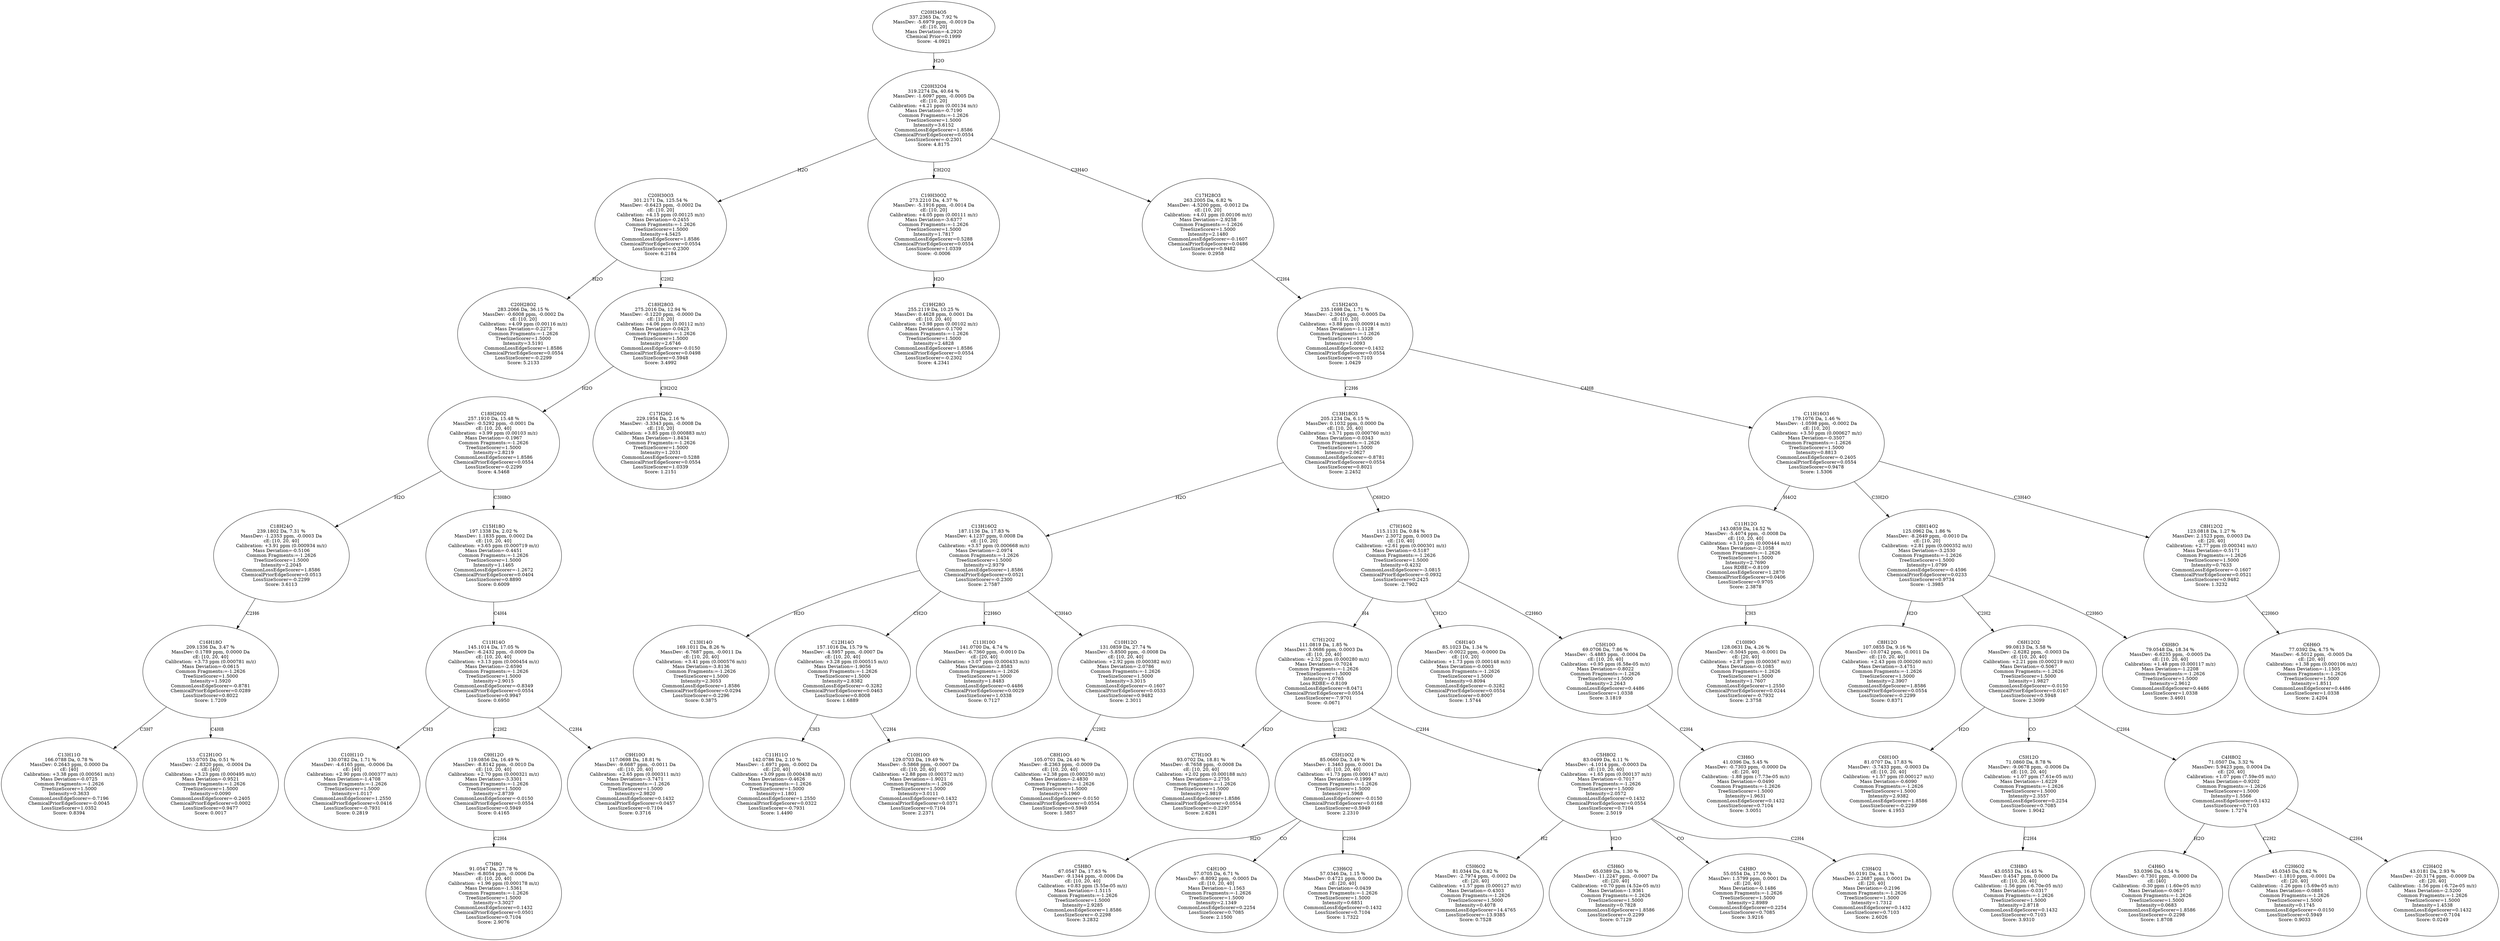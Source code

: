 strict digraph {
v1 [label="C20H28O2\n283.2066 Da, 36.15 %\nMassDev: -0.6008 ppm, -0.0002 Da\ncE: [10, 20]\nCalibration: +4.09 ppm (0.00116 m/z)\nMass Deviation=-0.2273\nCommon Fragments:=-1.2626\nTreeSizeScorer=1.5000\nIntensity=3.5191\nCommonLossEdgeScorer=1.8586\nChemicalPriorEdgeScorer=0.0554\nLossSizeScorer=-0.2299\nScore: 5.2133"];
v2 [label="C13H11O\n166.0788 Da, 0.78 %\nMassDev: 0.2643 ppm, 0.0000 Da\ncE: [40]\nCalibration: +3.38 ppm (0.000561 m/z)\nMass Deviation=-0.0725\nCommon Fragments:=-1.2626\nTreeSizeScorer=1.5000\nIntensity=0.3633\nCommonLossEdgeScorer=-0.7196\nChemicalPriorEdgeScorer=-0.0045\nLossSizeScorer=1.0352\nScore: 0.8394"];
v3 [label="C12H10O\n153.0705 Da, 0.51 %\nMassDev: -2.8320 ppm, -0.0004 Da\ncE: [40]\nCalibration: +3.23 ppm (0.000495 m/z)\nMass Deviation=-0.9521\nCommon Fragments:=-1.2626\nTreeSizeScorer=1.5000\nIntensity=0.0090\nCommonLossEdgeScorer=-0.2405\nChemicalPriorEdgeScorer=0.0002\nLossSizeScorer=0.9477\nScore: 0.0017"];
v4 [label="C16H18O\n209.1336 Da, 3.47 %\nMassDev: 0.1789 ppm, 0.0000 Da\ncE: [10, 20, 40]\nCalibration: +3.73 ppm (0.000781 m/z)\nMass Deviation=-0.0615\nCommon Fragments:=-1.2626\nTreeSizeScorer=1.5000\nIntensity=1.5920\nCommonLossEdgeScorer=-0.8781\nChemicalPriorEdgeScorer=0.0289\nLossSizeScorer=0.8022\nScore: 1.7209"];
v5 [label="C18H24O\n239.1802 Da, 7.31 %\nMassDev: -1.2353 ppm, -0.0003 Da\ncE: [10, 20, 40]\nCalibration: +3.91 ppm (0.000934 m/z)\nMass Deviation=-0.5106\nCommon Fragments:=-1.2626\nTreeSizeScorer=1.5000\nIntensity=2.2045\nCommonLossEdgeScorer=1.8586\nChemicalPriorEdgeScorer=0.0513\nLossSizeScorer=-0.2299\nScore: 3.6113"];
v6 [label="C10H11O\n130.0782 Da, 1.71 %\nMassDev: -4.6165 ppm, -0.0006 Da\ncE: [40]\nCalibration: +2.90 ppm (0.000377 m/z)\nMass Deviation=-1.4708\nCommon Fragments:=-1.2626\nTreeSizeScorer=1.5000\nIntensity=1.0117\nCommonLossEdgeScorer=1.2550\nChemicalPriorEdgeScorer=0.0416\nLossSizeScorer=-0.7931\nScore: 0.2819"];
v7 [label="C7H8O\n91.0547 Da, 27.78 %\nMassDev: -6.8054 ppm, -0.0006 Da\ncE: [10, 20, 40]\nCalibration: +1.96 ppm (0.000178 m/z)\nMass Deviation=-1.5361\nCommon Fragments:=-1.2626\nTreeSizeScorer=1.5000\nIntensity=3.3027\nCommonLossEdgeScorer=0.1432\nChemicalPriorEdgeScorer=0.0501\nLossSizeScorer=0.7104\nScore: 2.9076"];
v8 [label="C9H12O\n119.0856 Da, 16.49 %\nMassDev: -8.8142 ppm, -0.0010 Da\ncE: [10, 20, 40]\nCalibration: +2.70 ppm (0.000321 m/z)\nMass Deviation=-3.3301\nCommon Fragments:=-1.2626\nTreeSizeScorer=1.5000\nIntensity=2.8739\nCommonLossEdgeScorer=-0.0150\nChemicalPriorEdgeScorer=0.0554\nLossSizeScorer=0.5949\nScore: 0.4165"];
v9 [label="C9H10O\n117.0698 Da, 18.81 %\nMassDev: -9.6687 ppm, -0.0011 Da\ncE: [10, 20, 40]\nCalibration: +2.65 ppm (0.000311 m/z)\nMass Deviation=-3.7471\nCommon Fragments:=-1.2626\nTreeSizeScorer=1.5000\nIntensity=2.9820\nCommonLossEdgeScorer=0.1432\nChemicalPriorEdgeScorer=0.0457\nLossSizeScorer=0.7104\nScore: 0.3716"];
v10 [label="C11H14O\n145.1014 Da, 17.05 %\nMassDev: -6.2432 ppm, -0.0009 Da\ncE: [10, 20, 40]\nCalibration: +3.13 ppm (0.000454 m/z)\nMass Deviation=-2.6590\nCommon Fragments:=-1.2626\nTreeSizeScorer=1.5000\nIntensity=2.9015\nCommonLossEdgeScorer=-0.8349\nChemicalPriorEdgeScorer=0.0554\nLossSizeScorer=0.9947\nScore: 0.6950"];
v11 [label="C15H18O\n197.1338 Da, 2.02 %\nMassDev: 1.1835 ppm, 0.0002 Da\ncE: [10, 20, 40]\nCalibration: +3.65 ppm (0.000719 m/z)\nMass Deviation=-0.4451\nCommon Fragments:=-1.2626\nTreeSizeScorer=1.5000\nIntensity=1.1465\nCommonLossEdgeScorer=-1.2672\nChemicalPriorEdgeScorer=0.0404\nLossSizeScorer=0.8890\nScore: 0.6009"];
v12 [label="C18H26O2\n257.1910 Da, 15.48 %\nMassDev: -0.5292 ppm, -0.0001 Da\ncE: [10, 20, 40]\nCalibration: +3.99 ppm (0.00103 m/z)\nMass Deviation=-0.1967\nCommon Fragments:=-1.2626\nTreeSizeScorer=1.5000\nIntensity=2.8219\nCommonLossEdgeScorer=1.8586\nChemicalPriorEdgeScorer=0.0554\nLossSizeScorer=-0.2299\nScore: 4.5468"];
v13 [label="C17H26O\n229.1954 Da, 2.16 %\nMassDev: -3.3343 ppm, -0.0008 Da\ncE: [10, 20]\nCalibration: +3.85 ppm (0.000883 m/z)\nMass Deviation=-1.8434\nCommon Fragments:=-1.2626\nTreeSizeScorer=1.5000\nIntensity=1.2031\nCommonLossEdgeScorer=0.5288\nChemicalPriorEdgeScorer=0.0554\nLossSizeScorer=1.0339\nScore: 1.2151"];
v14 [label="C18H28O3\n275.2016 Da, 12.94 %\nMassDev: -0.1220 ppm, -0.0000 Da\ncE: [10, 20]\nCalibration: +4.06 ppm (0.00112 m/z)\nMass Deviation=-0.0425\nCommon Fragments:=-1.2626\nTreeSizeScorer=1.5000\nIntensity=2.6746\nCommonLossEdgeScorer=-0.0150\nChemicalPriorEdgeScorer=0.0498\nLossSizeScorer=0.5948\nScore: 3.4992"];
v15 [label="C20H30O3\n301.2171 Da, 125.54 %\nMassDev: -0.6423 ppm, -0.0002 Da\ncE: [10, 20]\nCalibration: +4.15 ppm (0.00125 m/z)\nMass Deviation=-0.2455\nCommon Fragments:=-1.2626\nTreeSizeScorer=1.5000\nIntensity=4.5425\nCommonLossEdgeScorer=1.8586\nChemicalPriorEdgeScorer=0.0554\nLossSizeScorer=-0.2300\nScore: 6.2184"];
v16 [label="C19H28O\n255.2119 Da, 10.25 %\nMassDev: 0.4628 ppm, 0.0001 Da\ncE: [10, 20, 40]\nCalibration: +3.98 ppm (0.00102 m/z)\nMass Deviation=-0.1700\nCommon Fragments:=-1.2626\nTreeSizeScorer=1.5000\nIntensity=2.4828\nCommonLossEdgeScorer=1.8586\nChemicalPriorEdgeScorer=0.0554\nLossSizeScorer=-0.2302\nScore: 4.2341"];
v17 [label="C19H30O2\n273.2210 Da, 4.37 %\nMassDev: -5.1916 ppm, -0.0014 Da\ncE: [10, 20]\nCalibration: +4.05 ppm (0.00111 m/z)\nMass Deviation=-3.6377\nCommon Fragments:=-1.2626\nTreeSizeScorer=1.5000\nIntensity=1.7817\nCommonLossEdgeScorer=0.5288\nChemicalPriorEdgeScorer=0.0554\nLossSizeScorer=1.0339\nScore: -0.0006"];
v18 [label="C13H14O\n169.1011 Da, 8.26 %\nMassDev: -6.7687 ppm, -0.0011 Da\ncE: [10, 20, 40]\nCalibration: +3.41 ppm (0.000576 m/z)\nMass Deviation=-3.8136\nCommon Fragments:=-1.2626\nTreeSizeScorer=1.5000\nIntensity=2.3053\nCommonLossEdgeScorer=1.8586\nChemicalPriorEdgeScorer=0.0294\nLossSizeScorer=-0.2296\nScore: 0.3875"];
v19 [label="C11H11O\n142.0786 Da, 2.10 %\nMassDev: -1.6971 ppm, -0.0002 Da\ncE: [20, 40]\nCalibration: +3.09 ppm (0.000438 m/z)\nMass Deviation=-0.4626\nCommon Fragments:=-1.2626\nTreeSizeScorer=1.5000\nIntensity=1.1801\nCommonLossEdgeScorer=1.2550\nChemicalPriorEdgeScorer=0.0322\nLossSizeScorer=-0.7931\nScore: 1.4490"];
v20 [label="C10H10O\n129.0703 Da, 19.49 %\nMassDev: -5.5868 ppm, -0.0007 Da\ncE: [10, 20, 40]\nCalibration: +2.88 ppm (0.000372 m/z)\nMass Deviation=-1.9021\nCommon Fragments:=-1.2626\nTreeSizeScorer=1.5000\nIntensity=3.0111\nCommonLossEdgeScorer=0.1432\nChemicalPriorEdgeScorer=0.0371\nLossSizeScorer=0.7104\nScore: 2.2371"];
v21 [label="C12H14O\n157.1016 Da, 15.79 %\nMassDev: -4.5957 ppm, -0.0007 Da\ncE: [10, 20, 40]\nCalibration: +3.28 ppm (0.000515 m/z)\nMass Deviation=-1.9056\nCommon Fragments:=-1.2626\nTreeSizeScorer=1.5000\nIntensity=2.8382\nCommonLossEdgeScorer=-0.3282\nChemicalPriorEdgeScorer=0.0463\nLossSizeScorer=0.8008\nScore: 1.6889"];
v22 [label="C11H10O\n141.0700 Da, 4.74 %\nMassDev: -6.7360 ppm, -0.0010 Da\ncE: [20, 40]\nCalibration: +3.07 ppm (0.000433 m/z)\nMass Deviation=-2.8583\nCommon Fragments:=-1.2626\nTreeSizeScorer=1.5000\nIntensity=1.8483\nCommonLossEdgeScorer=0.4486\nChemicalPriorEdgeScorer=0.0029\nLossSizeScorer=1.0338\nScore: 0.7127"];
v23 [label="C8H10O\n105.0701 Da, 24.40 %\nMassDev: -8.2363 ppm, -0.0009 Da\ncE: [10, 20, 40]\nCalibration: +2.38 ppm (0.000250 m/z)\nMass Deviation=-2.4830\nCommon Fragments:=-1.2626\nTreeSizeScorer=1.5000\nIntensity=3.1960\nCommonLossEdgeScorer=-0.0150\nChemicalPriorEdgeScorer=0.0554\nLossSizeScorer=0.5949\nScore: 1.5857"];
v24 [label="C10H12O\n131.0859 Da, 27.74 %\nMassDev: -5.8500 ppm, -0.0008 Da\ncE: [10, 20, 40]\nCalibration: +2.92 ppm (0.000382 m/z)\nMass Deviation=-2.0786\nCommon Fragments:=-1.2626\nTreeSizeScorer=1.5000\nIntensity=3.3015\nCommonLossEdgeScorer=-0.1607\nChemicalPriorEdgeScorer=0.0533\nLossSizeScorer=0.9482\nScore: 2.3011"];
v25 [label="C13H16O2\n187.1136 Da, 17.83 %\nMassDev: 4.1237 ppm, 0.0008 Da\ncE: [10, 20]\nCalibration: +3.57 ppm (0.000668 m/z)\nMass Deviation=-2.0974\nCommon Fragments:=-1.2626\nTreeSizeScorer=1.5000\nIntensity=2.9379\nCommonLossEdgeScorer=1.8586\nChemicalPriorEdgeScorer=0.0521\nLossSizeScorer=-0.2300\nScore: 2.7587"];
v26 [label="C7H10O\n93.0702 Da, 18.81 %\nMassDev: -8.7658 ppm, -0.0008 Da\ncE: [10, 20, 40]\nCalibration: +2.02 ppm (0.000188 m/z)\nMass Deviation=-2.2755\nCommon Fragments:=-1.2626\nTreeSizeScorer=1.5000\nIntensity=2.9819\nCommonLossEdgeScorer=1.8586\nChemicalPriorEdgeScorer=0.0554\nLossSizeScorer=-0.2297\nScore: 2.6281"];
v27 [label="C5H8O\n67.0547 Da, 17.63 %\nMassDev: -9.1344 ppm, -0.0006 Da\ncE: [10, 20, 40]\nCalibration: +0.83 ppm (5.55e-05 m/z)\nMass Deviation=-1.5115\nCommon Fragments:=-1.2626\nTreeSizeScorer=1.5000\nIntensity=2.9285\nCommonLossEdgeScorer=1.8586\nLossSizeScorer=-0.2298\nScore: 3.2832"];
v28 [label="C4H10O\n57.0705 Da, 6.71 %\nMassDev: -8.8092 ppm, -0.0005 Da\ncE: [10, 20, 40]\nMass Deviation=-1.1563\nCommon Fragments:=-1.2626\nTreeSizeScorer=1.5000\nIntensity=2.1349\nCommonLossEdgeScorer=0.2254\nLossSizeScorer=0.7085\nScore: 2.1500"];
v29 [label="C3H6O2\n57.0346 Da, 1.15 %\nMassDev: 0.4721 ppm, 0.0000 Da\ncE: [20, 40]\nMass Deviation=-0.0439\nCommon Fragments:=-1.2626\nTreeSizeScorer=1.5000\nIntensity=0.6851\nCommonLossEdgeScorer=0.1432\nLossSizeScorer=0.7104\nScore: 1.7322"];
v30 [label="C5H10O2\n85.0660 Da, 3.49 %\nMassDev: 1.3463 ppm, 0.0001 Da\ncE: [10, 20, 40]\nCalibration: +1.73 ppm (0.000147 m/z)\nMass Deviation=-0.1999\nCommon Fragments:=-1.2626\nTreeSizeScorer=1.5000\nIntensity=1.5968\nCommonLossEdgeScorer=-0.0150\nChemicalPriorEdgeScorer=0.0168\nLossSizeScorer=0.5949\nScore: 2.2310"];
v31 [label="C5H6O2\n81.0344 Da, 0.82 %\nMassDev: -2.7974 ppm, -0.0002 Da\ncE: [20, 40]\nCalibration: +1.57 ppm (0.000127 m/z)\nMass Deviation=-0.4303\nCommon Fragments:=-1.2626\nTreeSizeScorer=1.5000\nIntensity=0.4078\nCommonLossEdgeScorer=14.4765\nLossSizeScorer=-13.9385\nScore: 0.7528"];
v32 [label="C5H6O\n65.0389 Da, 1.30 %\nMassDev: -11.2247 ppm, -0.0007 Da\ncE: [20, 40]\nCalibration: +0.70 ppm (4.52e-05 m/z)\nMass Deviation=-1.9361\nCommon Fragments:=-1.2626\nTreeSizeScorer=1.5000\nIntensity=0.7828\nCommonLossEdgeScorer=1.8586\nLossSizeScorer=-0.2299\nScore: 0.7129"];
v33 [label="C4H8O\n55.0554 Da, 17.00 %\nMassDev: 1.5799 ppm, 0.0001 Da\ncE: [20, 40]\nMass Deviation=-0.1486\nCommon Fragments:=-1.2626\nTreeSizeScorer=1.5000\nIntensity=2.8989\nCommonLossEdgeScorer=0.2254\nLossSizeScorer=0.7085\nScore: 3.9216"];
v34 [label="C3H4O2\n55.0191 Da, 4.11 %\nMassDev: 2.2687 ppm, 0.0001 Da\ncE: [20, 40]\nMass Deviation=-0.2196\nCommon Fragments:=-1.2626\nTreeSizeScorer=1.5000\nIntensity=1.7312\nCommonLossEdgeScorer=0.1432\nLossSizeScorer=0.7103\nScore: 2.6026"];
v35 [label="C5H8O2\n83.0499 Da, 6.11 %\nMassDev: -4.1014 ppm, -0.0003 Da\ncE: [10, 20, 40]\nCalibration: +1.65 ppm (0.000137 m/z)\nMass Deviation=-0.7017\nCommon Fragments:=-1.2626\nTreeSizeScorer=1.5000\nIntensity=2.0572\nCommonLossEdgeScorer=0.1432\nChemicalPriorEdgeScorer=0.0554\nLossSizeScorer=0.7104\nScore: 2.5019"];
v36 [label="C7H12O2\n111.0819 Da, 1.85 %\nMassDev: 3.0686 ppm, 0.0003 Da\ncE: [10, 20, 40]\nCalibration: +2.52 ppm (0.000280 m/z)\nMass Deviation=-0.7024\nCommon Fragments:=-1.2626\nTreeSizeScorer=1.5000\nIntensity=1.0765\nLoss RDBE=-0.8109\nCommonLossEdgeScorer=8.0471\nChemicalPriorEdgeScorer=0.0554\nLossSizeScorer=-7.9701\nScore: -0.0671"];
v37 [label="C6H14O\n85.1023 Da, 1.34 %\nMassDev: -0.0022 ppm, -0.0000 Da\ncE: [10, 20]\nCalibration: +1.73 ppm (0.000148 m/z)\nMass Deviation=-0.0003\nCommon Fragments:=-1.2626\nTreeSizeScorer=1.5000\nIntensity=0.8094\nCommonLossEdgeScorer=-0.3282\nChemicalPriorEdgeScorer=0.0554\nLossSizeScorer=0.8007\nScore: 1.5744"];
v38 [label="C3H6O\n41.0396 Da, 5.45 %\nMassDev: -0.7303 ppm, -0.0000 Da\ncE: [20, 40]\nCalibration: -1.88 ppm (-7.73e-05 m/z)\nMass Deviation=-0.0490\nCommon Fragments:=-1.2626\nTreeSizeScorer=1.5000\nIntensity=1.9631\nCommonLossEdgeScorer=0.1432\nLossSizeScorer=0.7104\nScore: 3.0051"];
v39 [label="C5H10O\n69.0706 Da, 7.86 %\nMassDev: -5.4885 ppm, -0.0004 Da\ncE: [10, 20, 40]\nCalibration: +0.95 ppm (6.58e-05 m/z)\nMass Deviation=-0.8022\nCommon Fragments:=-1.2626\nTreeSizeScorer=1.5000\nIntensity=2.2643\nCommonLossEdgeScorer=0.4486\nLossSizeScorer=1.0338\nScore: 3.1819"];
v40 [label="C7H16O2\n115.1131 Da, 0.84 %\nMassDev: 2.3072 ppm, 0.0003 Da\ncE: [10, 40]\nCalibration: +2.61 ppm (0.000301 m/z)\nMass Deviation=-0.5187\nCommon Fragments:=-1.2626\nTreeSizeScorer=1.5000\nIntensity=0.4232\nCommonLossEdgeScorer=-3.0815\nChemicalPriorEdgeScorer=-0.0932\nLossSizeScorer=0.2425\nScore: -2.7902"];
v41 [label="C13H18O3\n205.1234 Da, 6.15 %\nMassDev: 0.1032 ppm, 0.0000 Da\ncE: [10, 20, 40]\nCalibration: +3.71 ppm (0.000760 m/z)\nMass Deviation=-0.0343\nCommon Fragments:=-1.2626\nTreeSizeScorer=1.5000\nIntensity=2.0627\nCommonLossEdgeScorer=-0.8781\nChemicalPriorEdgeScorer=0.0554\nLossSizeScorer=0.8021\nScore: 2.2452"];
v42 [label="C10H9O\n128.0631 Da, 4.26 %\nMassDev: -0.5045 ppm, -0.0001 Da\ncE: [20, 40]\nCalibration: +2.87 ppm (0.000367 m/z)\nMass Deviation=-0.1085\nCommon Fragments:=-1.2626\nTreeSizeScorer=1.5000\nIntensity=1.7607\nCommonLossEdgeScorer=1.2550\nChemicalPriorEdgeScorer=0.0244\nLossSizeScorer=-0.7932\nScore: 2.3758"];
v43 [label="C11H12O\n143.0859 Da, 14.52 %\nMassDev: -5.4074 ppm, -0.0008 Da\ncE: [10, 20, 40]\nCalibration: +3.10 ppm (0.000444 m/z)\nMass Deviation=-2.1058\nCommon Fragments:=-1.2626\nTreeSizeScorer=1.5000\nIntensity=2.7690\nLoss RDBE=-0.8109\nCommonLossEdgeScorer=1.2870\nChemicalPriorEdgeScorer=0.0406\nLossSizeScorer=0.9705\nScore: 2.3878"];
v44 [label="C8H12O\n107.0855 Da, 9.16 %\nMassDev: -10.0742 ppm, -0.0011 Da\ncE: [10, 20, 40]\nCalibration: +2.43 ppm (0.000260 m/z)\nMass Deviation=-3.4751\nCommon Fragments:=-1.2626\nTreeSizeScorer=1.5000\nIntensity=2.3907\nCommonLossEdgeScorer=1.8586\nChemicalPriorEdgeScorer=0.0554\nLossSizeScorer=-0.2299\nScore: 0.8371"];
v45 [label="C6H10O\n81.0707 Da, 17.83 %\nMassDev: -3.7433 ppm, -0.0003 Da\ncE: [10, 20, 40]\nCalibration: +1.57 ppm (0.000127 m/z)\nMass Deviation=-0.6090\nCommon Fragments:=-1.2626\nTreeSizeScorer=1.5000\nIntensity=2.9382\nCommonLossEdgeScorer=1.8586\nLossSizeScorer=-0.2299\nScore: 4.1953"];
v46 [label="C3H8O\n43.0553 Da, 16.45 %\nMassDev: 0.4547 ppm, 0.0000 Da\ncE: [10, 20, 40]\nCalibration: -1.56 ppm (-6.70e-05 m/z)\nMass Deviation=-0.0317\nCommon Fragments:=-1.2626\nTreeSizeScorer=1.5000\nIntensity=2.8718\nCommonLossEdgeScorer=0.1432\nLossSizeScorer=0.7103\nScore: 3.9310"];
v47 [label="C5H12O\n71.0860 Da, 8.78 %\nMassDev: -9.0678 ppm, -0.0006 Da\ncE: [10, 20, 40]\nCalibration: +1.07 ppm (7.61e-05 m/z)\nMass Deviation=-1.6229\nCommon Fragments:=-1.2626\nTreeSizeScorer=1.5000\nIntensity=2.3557\nCommonLossEdgeScorer=0.2254\nLossSizeScorer=0.7085\nScore: 1.9042"];
v48 [label="C4H6O\n53.0396 Da, 0.54 %\nMassDev: -0.7301 ppm, -0.0000 Da\ncE: [40]\nCalibration: -0.30 ppm (-1.60e-05 m/z)\nMass Deviation=-0.0637\nCommon Fragments:=-1.2626\nTreeSizeScorer=1.5000\nIntensity=0.0683\nCommonLossEdgeScorer=1.8586\nLossSizeScorer=-0.2298\nScore: 1.8708"];
v49 [label="C2H6O2\n45.0345 Da, 0.62 %\nMassDev: -1.1810 ppm, -0.0001 Da\ncE: [20, 40]\nCalibration: -1.26 ppm (-5.69e-05 m/z)\nMass Deviation=-0.0885\nCommon Fragments:=-1.2626\nTreeSizeScorer=1.5000\nIntensity=0.1745\nCommonLossEdgeScorer=-0.0150\nLossSizeScorer=0.5949\nScore: 0.9033"];
v50 [label="C2H4O2\n43.0181 Da, 2.93 %\nMassDev: -20.3174 ppm, -0.0009 Da\ncE: [20, 40]\nCalibration: -1.56 ppm (-6.72e-05 m/z)\nMass Deviation=-2.5200\nCommon Fragments:=-1.2626\nTreeSizeScorer=1.5000\nIntensity=1.4538\nCommonLossEdgeScorer=0.1432\nLossSizeScorer=0.7104\nScore: 0.0249"];
v51 [label="C4H8O2\n71.0507 Da, 3.32 %\nMassDev: 5.9423 ppm, 0.0004 Da\ncE: [20, 40]\nCalibration: +1.07 ppm (7.59e-05 m/z)\nMass Deviation=-0.9202\nCommon Fragments:=-1.2626\nTreeSizeScorer=1.5000\nIntensity=1.5566\nCommonLossEdgeScorer=0.1432\nLossSizeScorer=0.7103\nScore: 1.7274"];
v52 [label="C6H12O2\n99.0813 Da, 5.58 %\nMassDev: -2.6282 ppm, -0.0003 Da\ncE: [10, 20, 40]\nCalibration: +2.21 ppm (0.000219 m/z)\nMass Deviation=-0.5067\nCommon Fragments:=-1.2626\nTreeSizeScorer=1.5000\nIntensity=1.9827\nCommonLossEdgeScorer=-0.0150\nChemicalPriorEdgeScorer=0.0167\nLossSizeScorer=0.5948\nScore: 2.3099"];
v53 [label="C6H8O\n79.0548 Da, 18.34 %\nMassDev: -6.6235 ppm, -0.0005 Da\ncE: [10, 20, 40]\nCalibration: +1.48 ppm (0.000117 m/z)\nMass Deviation=-1.2208\nCommon Fragments:=-1.2626\nTreeSizeScorer=1.5000\nIntensity=2.9612\nCommonLossEdgeScorer=0.4486\nLossSizeScorer=1.0338\nScore: 3.4601"];
v54 [label="C8H14O2\n125.0962 Da, 1.86 %\nMassDev: -8.2649 ppm, -0.0010 Da\ncE: [10, 20]\nCalibration: +2.81 ppm (0.000352 m/z)\nMass Deviation=-3.2530\nCommon Fragments:=-1.2626\nTreeSizeScorer=1.5000\nIntensity=1.0799\nCommonLossEdgeScorer=-0.4596\nChemicalPriorEdgeScorer=0.0233\nLossSizeScorer=0.9734\nScore: -1.3985"];
v55 [label="C6H6O\n77.0392 Da, 4.75 %\nMassDev: -6.5012 ppm, -0.0005 Da\ncE: [20, 40]\nCalibration: +1.38 ppm (0.000106 m/z)\nMass Deviation=-1.1505\nCommon Fragments:=-1.2626\nTreeSizeScorer=1.5000\nIntensity=1.8511\nCommonLossEdgeScorer=0.4486\nLossSizeScorer=1.0338\nScore: 2.4204"];
v56 [label="C8H12O2\n123.0818 Da, 1.27 %\nMassDev: 2.1523 ppm, 0.0003 Da\ncE: [20, 40]\nCalibration: +2.77 ppm (0.000341 m/z)\nMass Deviation=-0.5171\nCommon Fragments:=-1.2626\nTreeSizeScorer=1.5000\nIntensity=0.7633\nCommonLossEdgeScorer=-0.1607\nChemicalPriorEdgeScorer=0.0521\nLossSizeScorer=0.9482\nScore: 1.3232"];
v57 [label="C11H16O3\n179.1076 Da, 1.46 %\nMassDev: -1.0598 ppm, -0.0002 Da\ncE: [10, 20]\nCalibration: +3.50 ppm (0.000627 m/z)\nMass Deviation=-0.3507\nCommon Fragments:=-1.2626\nTreeSizeScorer=1.5000\nIntensity=0.8813\nCommonLossEdgeScorer=-0.2405\nChemicalPriorEdgeScorer=0.0554\nLossSizeScorer=0.9478\nScore: 1.5306"];
v58 [label="C15H24O3\n235.1698 Da, 1.71 %\nMassDev: -2.3045 ppm, -0.0005 Da\ncE: [10, 20]\nCalibration: +3.88 ppm (0.000914 m/z)\nMass Deviation=-1.1128\nCommon Fragments:=-1.2626\nTreeSizeScorer=1.5000\nIntensity=1.0093\nCommonLossEdgeScorer=0.1432\nChemicalPriorEdgeScorer=0.0554\nLossSizeScorer=0.7103\nScore: 1.0429"];
v59 [label="C17H28O3\n263.2005 Da, 6.82 %\nMassDev: -4.5200 ppm, -0.0012 Da\ncE: [10, 20]\nCalibration: +4.01 ppm (0.00106 m/z)\nMass Deviation=-2.9258\nCommon Fragments:=-1.2626\nTreeSizeScorer=1.5000\nIntensity=2.1480\nCommonLossEdgeScorer=-0.1607\nChemicalPriorEdgeScorer=0.0486\nLossSizeScorer=0.9482\nScore: 0.2958"];
v60 [label="C20H32O4\n319.2274 Da, 40.64 %\nMassDev: -1.6097 ppm, -0.0005 Da\ncE: [10, 20]\nCalibration: +4.21 ppm (0.00134 m/z)\nMass Deviation=-0.7190\nCommon Fragments:=-1.2626\nTreeSizeScorer=1.5000\nIntensity=3.6152\nCommonLossEdgeScorer=1.8586\nChemicalPriorEdgeScorer=0.0554\nLossSizeScorer=-0.2301\nScore: 4.8175"];
v61 [label="C20H34O5\n337.2365 Da, 7.92 %\nMassDev: -5.6979 ppm, -0.0019 Da\ncE: [10, 20]\nMass Deviation=-4.2920\nChemical Prior=0.1999\nScore: -4.0921"];
v15 -> v1 [label="H2O"];
v4 -> v2 [label="C3H7"];
v4 -> v3 [label="C4H8"];
v5 -> v4 [label="C2H6"];
v12 -> v5 [label="H2O"];
v10 -> v6 [label="CH3"];
v8 -> v7 [label="C2H4"];
v10 -> v8 [label="C2H2"];
v10 -> v9 [label="C2H4"];
v11 -> v10 [label="C4H4"];
v12 -> v11 [label="C3H8O"];
v14 -> v12 [label="H2O"];
v14 -> v13 [label="CH2O2"];
v15 -> v14 [label="C2H2"];
v60 -> v15 [label="H2O"];
v17 -> v16 [label="H2O"];
v60 -> v17 [label="CH2O2"];
v25 -> v18 [label="H2O"];
v21 -> v19 [label="CH3"];
v21 -> v20 [label="C2H4"];
v25 -> v21 [label="CH2O"];
v25 -> v22 [label="C2H6O"];
v24 -> v23 [label="C2H2"];
v25 -> v24 [label="C3H4O"];
v41 -> v25 [label="H2O"];
v36 -> v26 [label="H2O"];
v30 -> v27 [label="H2O"];
v30 -> v28 [label="CO"];
v30 -> v29 [label="C2H4"];
v36 -> v30 [label="C2H2"];
v35 -> v31 [label="H2"];
v35 -> v32 [label="H2O"];
v35 -> v33 [label="CO"];
v35 -> v34 [label="C2H4"];
v36 -> v35 [label="C2H4"];
v40 -> v36 [label="H4"];
v40 -> v37 [label="CH2O"];
v39 -> v38 [label="C2H4"];
v40 -> v39 [label="C2H6O"];
v41 -> v40 [label="C6H2O"];
v58 -> v41 [label="C2H6"];
v43 -> v42 [label="CH3"];
v57 -> v43 [label="H4O2"];
v54 -> v44 [label="H2O"];
v52 -> v45 [label="H2O"];
v47 -> v46 [label="C2H4"];
v52 -> v47 [label="CO"];
v51 -> v48 [label="H2O"];
v51 -> v49 [label="C2H2"];
v51 -> v50 [label="C2H4"];
v52 -> v51 [label="C2H4"];
v54 -> v52 [label="C2H2"];
v54 -> v53 [label="C2H6O"];
v57 -> v54 [label="C3H2O"];
v56 -> v55 [label="C2H6O"];
v57 -> v56 [label="C3H4O"];
v58 -> v57 [label="C4H8"];
v59 -> v58 [label="C2H4"];
v60 -> v59 [label="C3H4O"];
v61 -> v60 [label="H2O"];
}